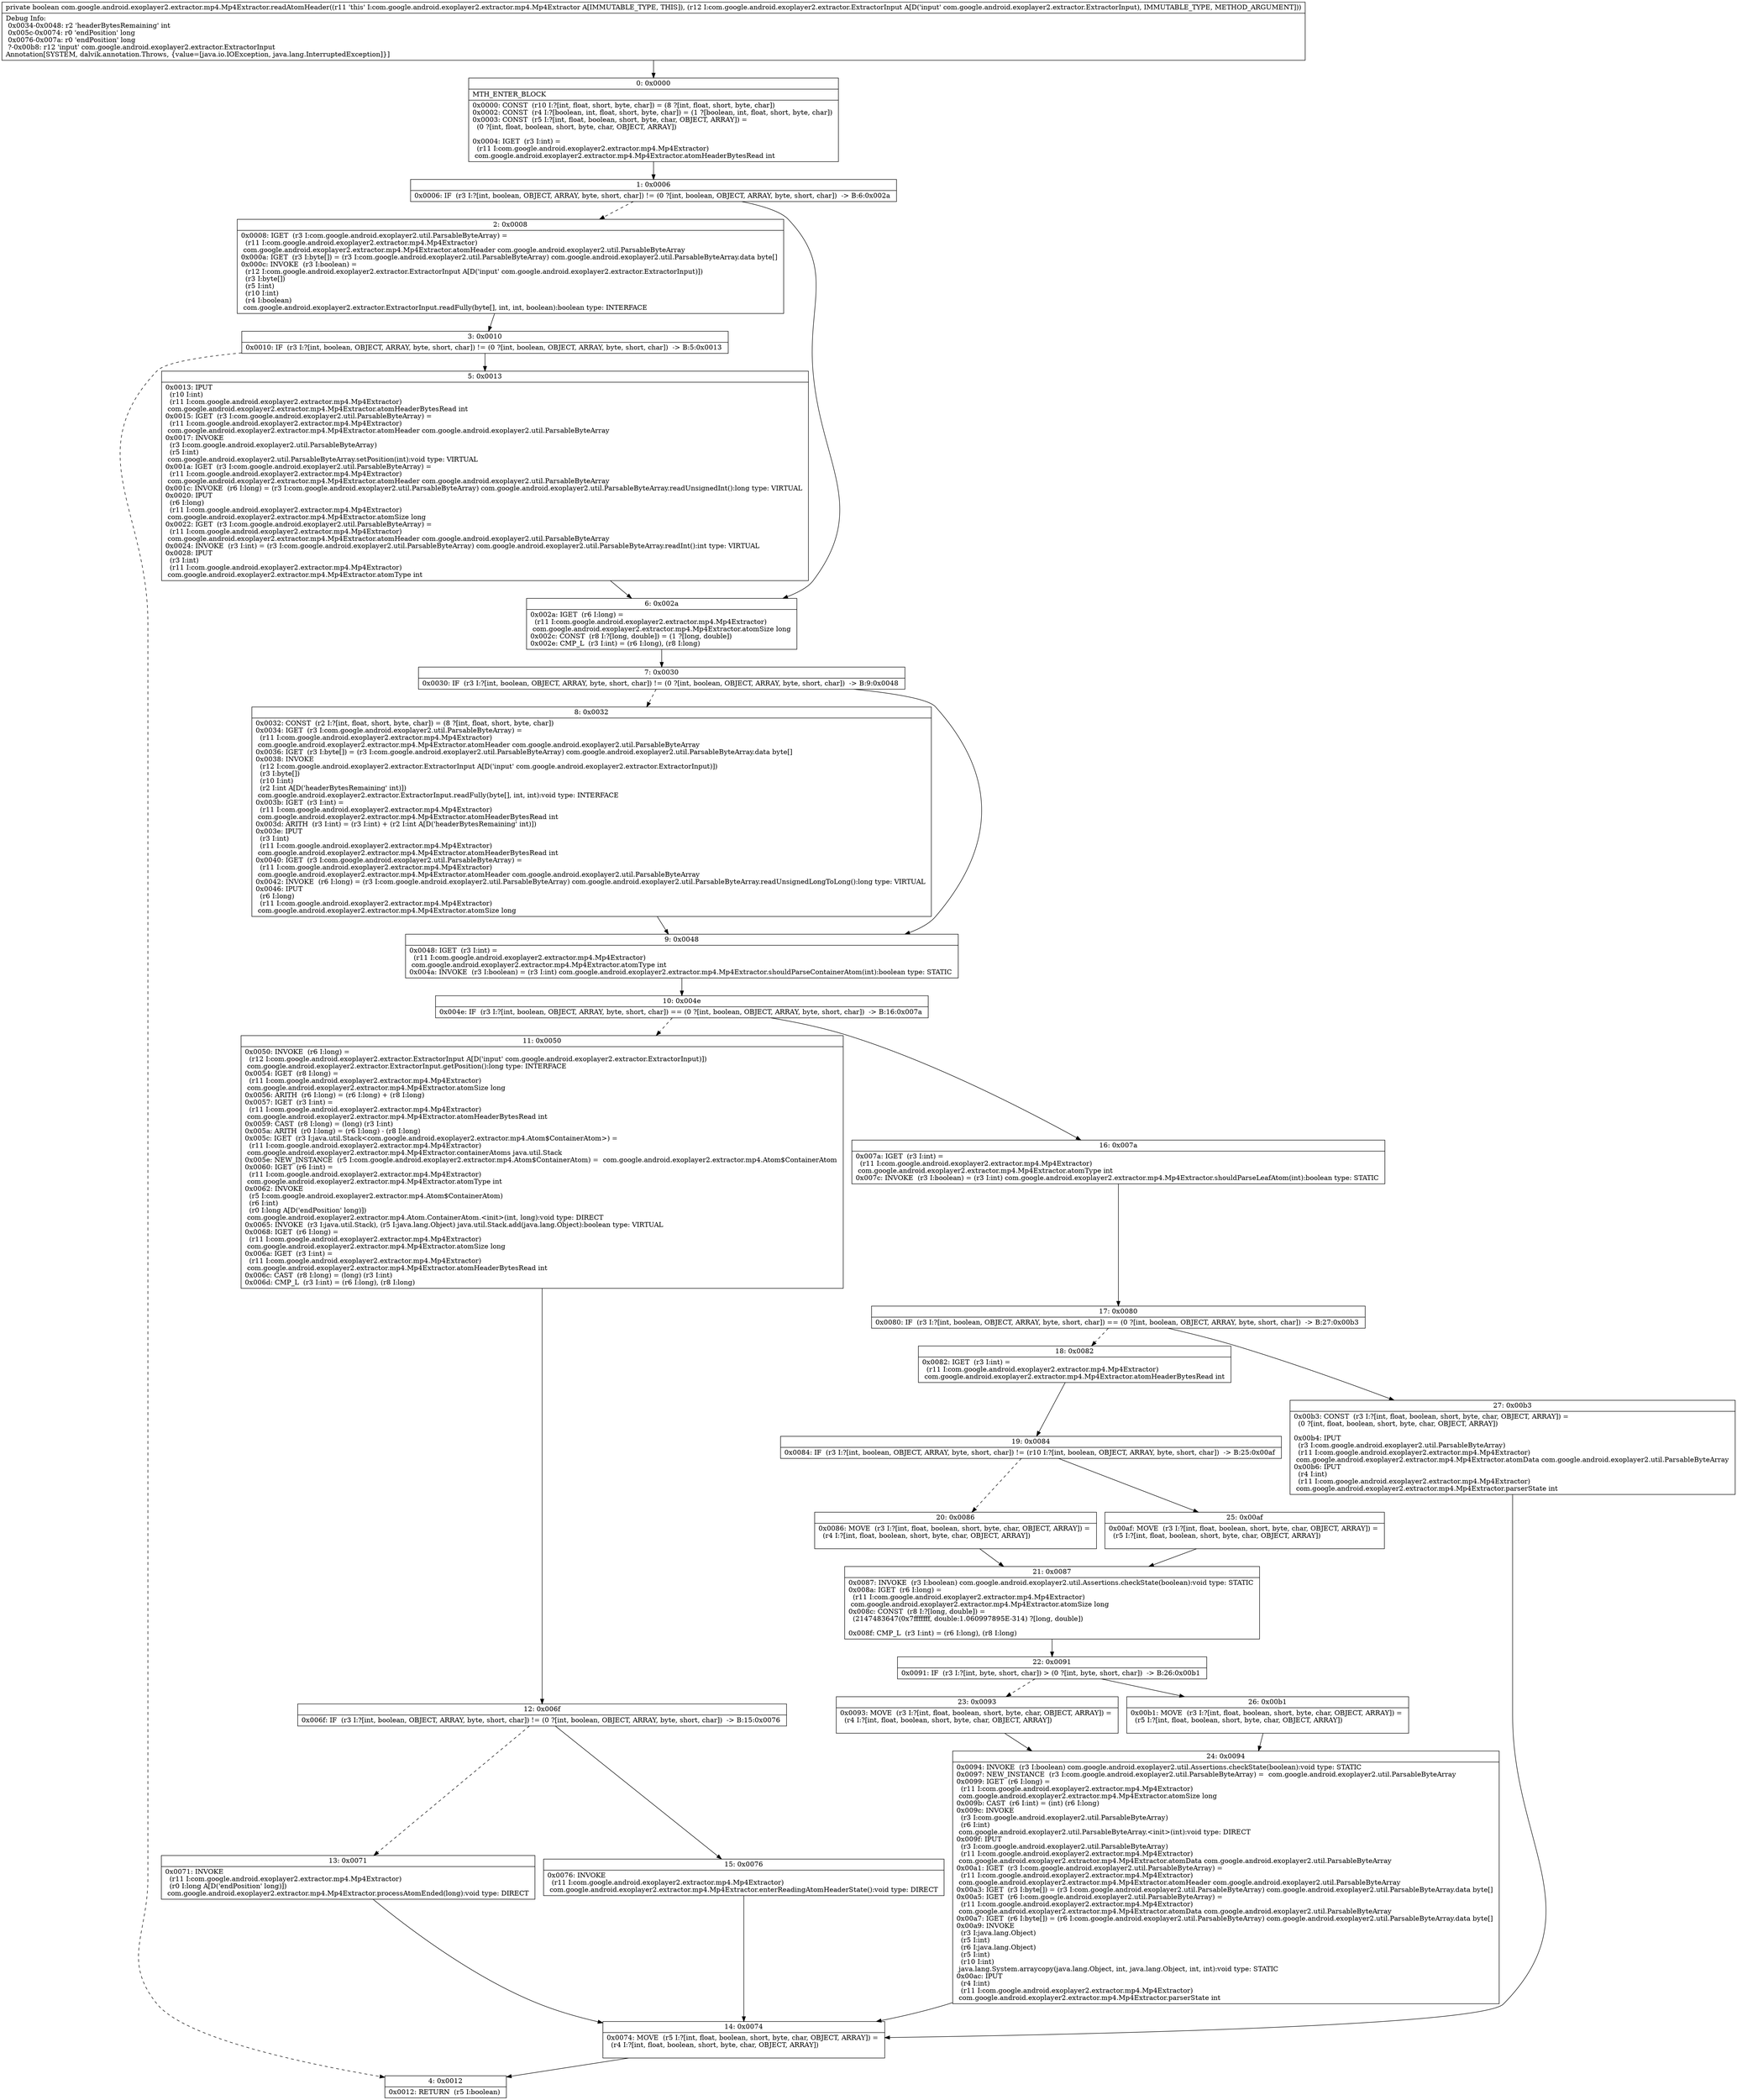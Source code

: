 digraph "CFG forcom.google.android.exoplayer2.extractor.mp4.Mp4Extractor.readAtomHeader(Lcom\/google\/android\/exoplayer2\/extractor\/ExtractorInput;)Z" {
Node_0 [shape=record,label="{0\:\ 0x0000|MTH_ENTER_BLOCK\l|0x0000: CONST  (r10 I:?[int, float, short, byte, char]) = (8 ?[int, float, short, byte, char]) \l0x0002: CONST  (r4 I:?[boolean, int, float, short, byte, char]) = (1 ?[boolean, int, float, short, byte, char]) \l0x0003: CONST  (r5 I:?[int, float, boolean, short, byte, char, OBJECT, ARRAY]) = \l  (0 ?[int, float, boolean, short, byte, char, OBJECT, ARRAY])\l \l0x0004: IGET  (r3 I:int) = \l  (r11 I:com.google.android.exoplayer2.extractor.mp4.Mp4Extractor)\l com.google.android.exoplayer2.extractor.mp4.Mp4Extractor.atomHeaderBytesRead int \l}"];
Node_1 [shape=record,label="{1\:\ 0x0006|0x0006: IF  (r3 I:?[int, boolean, OBJECT, ARRAY, byte, short, char]) != (0 ?[int, boolean, OBJECT, ARRAY, byte, short, char])  \-\> B:6:0x002a \l}"];
Node_2 [shape=record,label="{2\:\ 0x0008|0x0008: IGET  (r3 I:com.google.android.exoplayer2.util.ParsableByteArray) = \l  (r11 I:com.google.android.exoplayer2.extractor.mp4.Mp4Extractor)\l com.google.android.exoplayer2.extractor.mp4.Mp4Extractor.atomHeader com.google.android.exoplayer2.util.ParsableByteArray \l0x000a: IGET  (r3 I:byte[]) = (r3 I:com.google.android.exoplayer2.util.ParsableByteArray) com.google.android.exoplayer2.util.ParsableByteArray.data byte[] \l0x000c: INVOKE  (r3 I:boolean) = \l  (r12 I:com.google.android.exoplayer2.extractor.ExtractorInput A[D('input' com.google.android.exoplayer2.extractor.ExtractorInput)])\l  (r3 I:byte[])\l  (r5 I:int)\l  (r10 I:int)\l  (r4 I:boolean)\l com.google.android.exoplayer2.extractor.ExtractorInput.readFully(byte[], int, int, boolean):boolean type: INTERFACE \l}"];
Node_3 [shape=record,label="{3\:\ 0x0010|0x0010: IF  (r3 I:?[int, boolean, OBJECT, ARRAY, byte, short, char]) != (0 ?[int, boolean, OBJECT, ARRAY, byte, short, char])  \-\> B:5:0x0013 \l}"];
Node_4 [shape=record,label="{4\:\ 0x0012|0x0012: RETURN  (r5 I:boolean) \l}"];
Node_5 [shape=record,label="{5\:\ 0x0013|0x0013: IPUT  \l  (r10 I:int)\l  (r11 I:com.google.android.exoplayer2.extractor.mp4.Mp4Extractor)\l com.google.android.exoplayer2.extractor.mp4.Mp4Extractor.atomHeaderBytesRead int \l0x0015: IGET  (r3 I:com.google.android.exoplayer2.util.ParsableByteArray) = \l  (r11 I:com.google.android.exoplayer2.extractor.mp4.Mp4Extractor)\l com.google.android.exoplayer2.extractor.mp4.Mp4Extractor.atomHeader com.google.android.exoplayer2.util.ParsableByteArray \l0x0017: INVOKE  \l  (r3 I:com.google.android.exoplayer2.util.ParsableByteArray)\l  (r5 I:int)\l com.google.android.exoplayer2.util.ParsableByteArray.setPosition(int):void type: VIRTUAL \l0x001a: IGET  (r3 I:com.google.android.exoplayer2.util.ParsableByteArray) = \l  (r11 I:com.google.android.exoplayer2.extractor.mp4.Mp4Extractor)\l com.google.android.exoplayer2.extractor.mp4.Mp4Extractor.atomHeader com.google.android.exoplayer2.util.ParsableByteArray \l0x001c: INVOKE  (r6 I:long) = (r3 I:com.google.android.exoplayer2.util.ParsableByteArray) com.google.android.exoplayer2.util.ParsableByteArray.readUnsignedInt():long type: VIRTUAL \l0x0020: IPUT  \l  (r6 I:long)\l  (r11 I:com.google.android.exoplayer2.extractor.mp4.Mp4Extractor)\l com.google.android.exoplayer2.extractor.mp4.Mp4Extractor.atomSize long \l0x0022: IGET  (r3 I:com.google.android.exoplayer2.util.ParsableByteArray) = \l  (r11 I:com.google.android.exoplayer2.extractor.mp4.Mp4Extractor)\l com.google.android.exoplayer2.extractor.mp4.Mp4Extractor.atomHeader com.google.android.exoplayer2.util.ParsableByteArray \l0x0024: INVOKE  (r3 I:int) = (r3 I:com.google.android.exoplayer2.util.ParsableByteArray) com.google.android.exoplayer2.util.ParsableByteArray.readInt():int type: VIRTUAL \l0x0028: IPUT  \l  (r3 I:int)\l  (r11 I:com.google.android.exoplayer2.extractor.mp4.Mp4Extractor)\l com.google.android.exoplayer2.extractor.mp4.Mp4Extractor.atomType int \l}"];
Node_6 [shape=record,label="{6\:\ 0x002a|0x002a: IGET  (r6 I:long) = \l  (r11 I:com.google.android.exoplayer2.extractor.mp4.Mp4Extractor)\l com.google.android.exoplayer2.extractor.mp4.Mp4Extractor.atomSize long \l0x002c: CONST  (r8 I:?[long, double]) = (1 ?[long, double]) \l0x002e: CMP_L  (r3 I:int) = (r6 I:long), (r8 I:long) \l}"];
Node_7 [shape=record,label="{7\:\ 0x0030|0x0030: IF  (r3 I:?[int, boolean, OBJECT, ARRAY, byte, short, char]) != (0 ?[int, boolean, OBJECT, ARRAY, byte, short, char])  \-\> B:9:0x0048 \l}"];
Node_8 [shape=record,label="{8\:\ 0x0032|0x0032: CONST  (r2 I:?[int, float, short, byte, char]) = (8 ?[int, float, short, byte, char]) \l0x0034: IGET  (r3 I:com.google.android.exoplayer2.util.ParsableByteArray) = \l  (r11 I:com.google.android.exoplayer2.extractor.mp4.Mp4Extractor)\l com.google.android.exoplayer2.extractor.mp4.Mp4Extractor.atomHeader com.google.android.exoplayer2.util.ParsableByteArray \l0x0036: IGET  (r3 I:byte[]) = (r3 I:com.google.android.exoplayer2.util.ParsableByteArray) com.google.android.exoplayer2.util.ParsableByteArray.data byte[] \l0x0038: INVOKE  \l  (r12 I:com.google.android.exoplayer2.extractor.ExtractorInput A[D('input' com.google.android.exoplayer2.extractor.ExtractorInput)])\l  (r3 I:byte[])\l  (r10 I:int)\l  (r2 I:int A[D('headerBytesRemaining' int)])\l com.google.android.exoplayer2.extractor.ExtractorInput.readFully(byte[], int, int):void type: INTERFACE \l0x003b: IGET  (r3 I:int) = \l  (r11 I:com.google.android.exoplayer2.extractor.mp4.Mp4Extractor)\l com.google.android.exoplayer2.extractor.mp4.Mp4Extractor.atomHeaderBytesRead int \l0x003d: ARITH  (r3 I:int) = (r3 I:int) + (r2 I:int A[D('headerBytesRemaining' int)]) \l0x003e: IPUT  \l  (r3 I:int)\l  (r11 I:com.google.android.exoplayer2.extractor.mp4.Mp4Extractor)\l com.google.android.exoplayer2.extractor.mp4.Mp4Extractor.atomHeaderBytesRead int \l0x0040: IGET  (r3 I:com.google.android.exoplayer2.util.ParsableByteArray) = \l  (r11 I:com.google.android.exoplayer2.extractor.mp4.Mp4Extractor)\l com.google.android.exoplayer2.extractor.mp4.Mp4Extractor.atomHeader com.google.android.exoplayer2.util.ParsableByteArray \l0x0042: INVOKE  (r6 I:long) = (r3 I:com.google.android.exoplayer2.util.ParsableByteArray) com.google.android.exoplayer2.util.ParsableByteArray.readUnsignedLongToLong():long type: VIRTUAL \l0x0046: IPUT  \l  (r6 I:long)\l  (r11 I:com.google.android.exoplayer2.extractor.mp4.Mp4Extractor)\l com.google.android.exoplayer2.extractor.mp4.Mp4Extractor.atomSize long \l}"];
Node_9 [shape=record,label="{9\:\ 0x0048|0x0048: IGET  (r3 I:int) = \l  (r11 I:com.google.android.exoplayer2.extractor.mp4.Mp4Extractor)\l com.google.android.exoplayer2.extractor.mp4.Mp4Extractor.atomType int \l0x004a: INVOKE  (r3 I:boolean) = (r3 I:int) com.google.android.exoplayer2.extractor.mp4.Mp4Extractor.shouldParseContainerAtom(int):boolean type: STATIC \l}"];
Node_10 [shape=record,label="{10\:\ 0x004e|0x004e: IF  (r3 I:?[int, boolean, OBJECT, ARRAY, byte, short, char]) == (0 ?[int, boolean, OBJECT, ARRAY, byte, short, char])  \-\> B:16:0x007a \l}"];
Node_11 [shape=record,label="{11\:\ 0x0050|0x0050: INVOKE  (r6 I:long) = \l  (r12 I:com.google.android.exoplayer2.extractor.ExtractorInput A[D('input' com.google.android.exoplayer2.extractor.ExtractorInput)])\l com.google.android.exoplayer2.extractor.ExtractorInput.getPosition():long type: INTERFACE \l0x0054: IGET  (r8 I:long) = \l  (r11 I:com.google.android.exoplayer2.extractor.mp4.Mp4Extractor)\l com.google.android.exoplayer2.extractor.mp4.Mp4Extractor.atomSize long \l0x0056: ARITH  (r6 I:long) = (r6 I:long) + (r8 I:long) \l0x0057: IGET  (r3 I:int) = \l  (r11 I:com.google.android.exoplayer2.extractor.mp4.Mp4Extractor)\l com.google.android.exoplayer2.extractor.mp4.Mp4Extractor.atomHeaderBytesRead int \l0x0059: CAST  (r8 I:long) = (long) (r3 I:int) \l0x005a: ARITH  (r0 I:long) = (r6 I:long) \- (r8 I:long) \l0x005c: IGET  (r3 I:java.util.Stack\<com.google.android.exoplayer2.extractor.mp4.Atom$ContainerAtom\>) = \l  (r11 I:com.google.android.exoplayer2.extractor.mp4.Mp4Extractor)\l com.google.android.exoplayer2.extractor.mp4.Mp4Extractor.containerAtoms java.util.Stack \l0x005e: NEW_INSTANCE  (r5 I:com.google.android.exoplayer2.extractor.mp4.Atom$ContainerAtom) =  com.google.android.exoplayer2.extractor.mp4.Atom$ContainerAtom \l0x0060: IGET  (r6 I:int) = \l  (r11 I:com.google.android.exoplayer2.extractor.mp4.Mp4Extractor)\l com.google.android.exoplayer2.extractor.mp4.Mp4Extractor.atomType int \l0x0062: INVOKE  \l  (r5 I:com.google.android.exoplayer2.extractor.mp4.Atom$ContainerAtom)\l  (r6 I:int)\l  (r0 I:long A[D('endPosition' long)])\l com.google.android.exoplayer2.extractor.mp4.Atom.ContainerAtom.\<init\>(int, long):void type: DIRECT \l0x0065: INVOKE  (r3 I:java.util.Stack), (r5 I:java.lang.Object) java.util.Stack.add(java.lang.Object):boolean type: VIRTUAL \l0x0068: IGET  (r6 I:long) = \l  (r11 I:com.google.android.exoplayer2.extractor.mp4.Mp4Extractor)\l com.google.android.exoplayer2.extractor.mp4.Mp4Extractor.atomSize long \l0x006a: IGET  (r3 I:int) = \l  (r11 I:com.google.android.exoplayer2.extractor.mp4.Mp4Extractor)\l com.google.android.exoplayer2.extractor.mp4.Mp4Extractor.atomHeaderBytesRead int \l0x006c: CAST  (r8 I:long) = (long) (r3 I:int) \l0x006d: CMP_L  (r3 I:int) = (r6 I:long), (r8 I:long) \l}"];
Node_12 [shape=record,label="{12\:\ 0x006f|0x006f: IF  (r3 I:?[int, boolean, OBJECT, ARRAY, byte, short, char]) != (0 ?[int, boolean, OBJECT, ARRAY, byte, short, char])  \-\> B:15:0x0076 \l}"];
Node_13 [shape=record,label="{13\:\ 0x0071|0x0071: INVOKE  \l  (r11 I:com.google.android.exoplayer2.extractor.mp4.Mp4Extractor)\l  (r0 I:long A[D('endPosition' long)])\l com.google.android.exoplayer2.extractor.mp4.Mp4Extractor.processAtomEnded(long):void type: DIRECT \l}"];
Node_14 [shape=record,label="{14\:\ 0x0074|0x0074: MOVE  (r5 I:?[int, float, boolean, short, byte, char, OBJECT, ARRAY]) = \l  (r4 I:?[int, float, boolean, short, byte, char, OBJECT, ARRAY])\l \l}"];
Node_15 [shape=record,label="{15\:\ 0x0076|0x0076: INVOKE  \l  (r11 I:com.google.android.exoplayer2.extractor.mp4.Mp4Extractor)\l com.google.android.exoplayer2.extractor.mp4.Mp4Extractor.enterReadingAtomHeaderState():void type: DIRECT \l}"];
Node_16 [shape=record,label="{16\:\ 0x007a|0x007a: IGET  (r3 I:int) = \l  (r11 I:com.google.android.exoplayer2.extractor.mp4.Mp4Extractor)\l com.google.android.exoplayer2.extractor.mp4.Mp4Extractor.atomType int \l0x007c: INVOKE  (r3 I:boolean) = (r3 I:int) com.google.android.exoplayer2.extractor.mp4.Mp4Extractor.shouldParseLeafAtom(int):boolean type: STATIC \l}"];
Node_17 [shape=record,label="{17\:\ 0x0080|0x0080: IF  (r3 I:?[int, boolean, OBJECT, ARRAY, byte, short, char]) == (0 ?[int, boolean, OBJECT, ARRAY, byte, short, char])  \-\> B:27:0x00b3 \l}"];
Node_18 [shape=record,label="{18\:\ 0x0082|0x0082: IGET  (r3 I:int) = \l  (r11 I:com.google.android.exoplayer2.extractor.mp4.Mp4Extractor)\l com.google.android.exoplayer2.extractor.mp4.Mp4Extractor.atomHeaderBytesRead int \l}"];
Node_19 [shape=record,label="{19\:\ 0x0084|0x0084: IF  (r3 I:?[int, boolean, OBJECT, ARRAY, byte, short, char]) != (r10 I:?[int, boolean, OBJECT, ARRAY, byte, short, char])  \-\> B:25:0x00af \l}"];
Node_20 [shape=record,label="{20\:\ 0x0086|0x0086: MOVE  (r3 I:?[int, float, boolean, short, byte, char, OBJECT, ARRAY]) = \l  (r4 I:?[int, float, boolean, short, byte, char, OBJECT, ARRAY])\l \l}"];
Node_21 [shape=record,label="{21\:\ 0x0087|0x0087: INVOKE  (r3 I:boolean) com.google.android.exoplayer2.util.Assertions.checkState(boolean):void type: STATIC \l0x008a: IGET  (r6 I:long) = \l  (r11 I:com.google.android.exoplayer2.extractor.mp4.Mp4Extractor)\l com.google.android.exoplayer2.extractor.mp4.Mp4Extractor.atomSize long \l0x008c: CONST  (r8 I:?[long, double]) = \l  (2147483647(0x7fffffff, double:1.060997895E\-314) ?[long, double])\l \l0x008f: CMP_L  (r3 I:int) = (r6 I:long), (r8 I:long) \l}"];
Node_22 [shape=record,label="{22\:\ 0x0091|0x0091: IF  (r3 I:?[int, byte, short, char]) \> (0 ?[int, byte, short, char])  \-\> B:26:0x00b1 \l}"];
Node_23 [shape=record,label="{23\:\ 0x0093|0x0093: MOVE  (r3 I:?[int, float, boolean, short, byte, char, OBJECT, ARRAY]) = \l  (r4 I:?[int, float, boolean, short, byte, char, OBJECT, ARRAY])\l \l}"];
Node_24 [shape=record,label="{24\:\ 0x0094|0x0094: INVOKE  (r3 I:boolean) com.google.android.exoplayer2.util.Assertions.checkState(boolean):void type: STATIC \l0x0097: NEW_INSTANCE  (r3 I:com.google.android.exoplayer2.util.ParsableByteArray) =  com.google.android.exoplayer2.util.ParsableByteArray \l0x0099: IGET  (r6 I:long) = \l  (r11 I:com.google.android.exoplayer2.extractor.mp4.Mp4Extractor)\l com.google.android.exoplayer2.extractor.mp4.Mp4Extractor.atomSize long \l0x009b: CAST  (r6 I:int) = (int) (r6 I:long) \l0x009c: INVOKE  \l  (r3 I:com.google.android.exoplayer2.util.ParsableByteArray)\l  (r6 I:int)\l com.google.android.exoplayer2.util.ParsableByteArray.\<init\>(int):void type: DIRECT \l0x009f: IPUT  \l  (r3 I:com.google.android.exoplayer2.util.ParsableByteArray)\l  (r11 I:com.google.android.exoplayer2.extractor.mp4.Mp4Extractor)\l com.google.android.exoplayer2.extractor.mp4.Mp4Extractor.atomData com.google.android.exoplayer2.util.ParsableByteArray \l0x00a1: IGET  (r3 I:com.google.android.exoplayer2.util.ParsableByteArray) = \l  (r11 I:com.google.android.exoplayer2.extractor.mp4.Mp4Extractor)\l com.google.android.exoplayer2.extractor.mp4.Mp4Extractor.atomHeader com.google.android.exoplayer2.util.ParsableByteArray \l0x00a3: IGET  (r3 I:byte[]) = (r3 I:com.google.android.exoplayer2.util.ParsableByteArray) com.google.android.exoplayer2.util.ParsableByteArray.data byte[] \l0x00a5: IGET  (r6 I:com.google.android.exoplayer2.util.ParsableByteArray) = \l  (r11 I:com.google.android.exoplayer2.extractor.mp4.Mp4Extractor)\l com.google.android.exoplayer2.extractor.mp4.Mp4Extractor.atomData com.google.android.exoplayer2.util.ParsableByteArray \l0x00a7: IGET  (r6 I:byte[]) = (r6 I:com.google.android.exoplayer2.util.ParsableByteArray) com.google.android.exoplayer2.util.ParsableByteArray.data byte[] \l0x00a9: INVOKE  \l  (r3 I:java.lang.Object)\l  (r5 I:int)\l  (r6 I:java.lang.Object)\l  (r5 I:int)\l  (r10 I:int)\l java.lang.System.arraycopy(java.lang.Object, int, java.lang.Object, int, int):void type: STATIC \l0x00ac: IPUT  \l  (r4 I:int)\l  (r11 I:com.google.android.exoplayer2.extractor.mp4.Mp4Extractor)\l com.google.android.exoplayer2.extractor.mp4.Mp4Extractor.parserState int \l}"];
Node_25 [shape=record,label="{25\:\ 0x00af|0x00af: MOVE  (r3 I:?[int, float, boolean, short, byte, char, OBJECT, ARRAY]) = \l  (r5 I:?[int, float, boolean, short, byte, char, OBJECT, ARRAY])\l \l}"];
Node_26 [shape=record,label="{26\:\ 0x00b1|0x00b1: MOVE  (r3 I:?[int, float, boolean, short, byte, char, OBJECT, ARRAY]) = \l  (r5 I:?[int, float, boolean, short, byte, char, OBJECT, ARRAY])\l \l}"];
Node_27 [shape=record,label="{27\:\ 0x00b3|0x00b3: CONST  (r3 I:?[int, float, boolean, short, byte, char, OBJECT, ARRAY]) = \l  (0 ?[int, float, boolean, short, byte, char, OBJECT, ARRAY])\l \l0x00b4: IPUT  \l  (r3 I:com.google.android.exoplayer2.util.ParsableByteArray)\l  (r11 I:com.google.android.exoplayer2.extractor.mp4.Mp4Extractor)\l com.google.android.exoplayer2.extractor.mp4.Mp4Extractor.atomData com.google.android.exoplayer2.util.ParsableByteArray \l0x00b6: IPUT  \l  (r4 I:int)\l  (r11 I:com.google.android.exoplayer2.extractor.mp4.Mp4Extractor)\l com.google.android.exoplayer2.extractor.mp4.Mp4Extractor.parserState int \l}"];
MethodNode[shape=record,label="{private boolean com.google.android.exoplayer2.extractor.mp4.Mp4Extractor.readAtomHeader((r11 'this' I:com.google.android.exoplayer2.extractor.mp4.Mp4Extractor A[IMMUTABLE_TYPE, THIS]), (r12 I:com.google.android.exoplayer2.extractor.ExtractorInput A[D('input' com.google.android.exoplayer2.extractor.ExtractorInput), IMMUTABLE_TYPE, METHOD_ARGUMENT]))  | Debug Info:\l  0x0034\-0x0048: r2 'headerBytesRemaining' int\l  0x005c\-0x0074: r0 'endPosition' long\l  0x0076\-0x007a: r0 'endPosition' long\l  ?\-0x00b8: r12 'input' com.google.android.exoplayer2.extractor.ExtractorInput\lAnnotation[SYSTEM, dalvik.annotation.Throws, \{value=[java.io.IOException, java.lang.InterruptedException]\}]\l}"];
MethodNode -> Node_0;
Node_0 -> Node_1;
Node_1 -> Node_2[style=dashed];
Node_1 -> Node_6;
Node_2 -> Node_3;
Node_3 -> Node_4[style=dashed];
Node_3 -> Node_5;
Node_5 -> Node_6;
Node_6 -> Node_7;
Node_7 -> Node_8[style=dashed];
Node_7 -> Node_9;
Node_8 -> Node_9;
Node_9 -> Node_10;
Node_10 -> Node_11[style=dashed];
Node_10 -> Node_16;
Node_11 -> Node_12;
Node_12 -> Node_13[style=dashed];
Node_12 -> Node_15;
Node_13 -> Node_14;
Node_14 -> Node_4;
Node_15 -> Node_14;
Node_16 -> Node_17;
Node_17 -> Node_18[style=dashed];
Node_17 -> Node_27;
Node_18 -> Node_19;
Node_19 -> Node_20[style=dashed];
Node_19 -> Node_25;
Node_20 -> Node_21;
Node_21 -> Node_22;
Node_22 -> Node_23[style=dashed];
Node_22 -> Node_26;
Node_23 -> Node_24;
Node_24 -> Node_14;
Node_25 -> Node_21;
Node_26 -> Node_24;
Node_27 -> Node_14;
}

